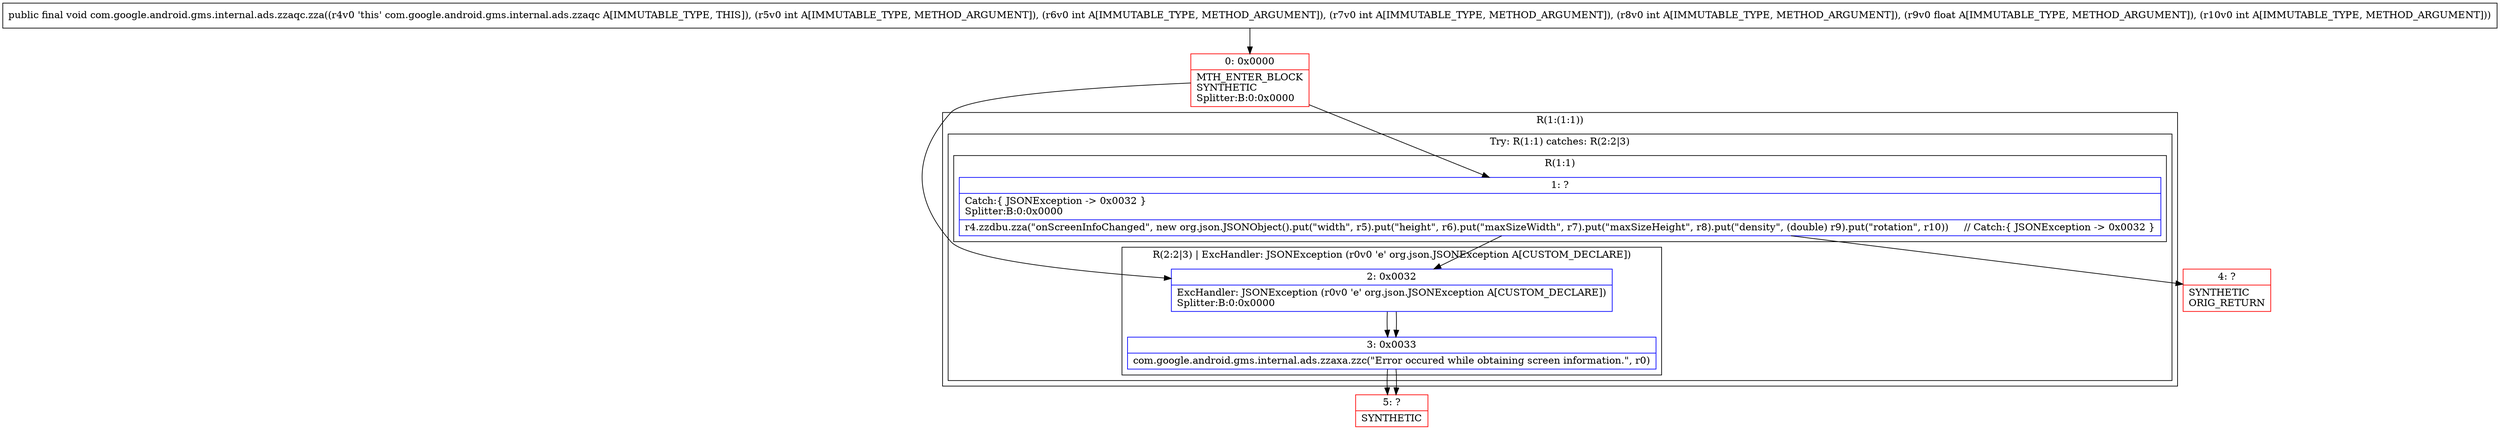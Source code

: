 digraph "CFG forcom.google.android.gms.internal.ads.zzaqc.zza(IIIIFI)V" {
subgraph cluster_Region_1360572663 {
label = "R(1:(1:1))";
node [shape=record,color=blue];
subgraph cluster_TryCatchRegion_592690767 {
label = "Try: R(1:1) catches: R(2:2|3)";
node [shape=record,color=blue];
subgraph cluster_Region_1397286752 {
label = "R(1:1)";
node [shape=record,color=blue];
Node_1 [shape=record,label="{1\:\ ?|Catch:\{ JSONException \-\> 0x0032 \}\lSplitter:B:0:0x0000\l|r4.zzdbu.zza(\"onScreenInfoChanged\", new org.json.JSONObject().put(\"width\", r5).put(\"height\", r6).put(\"maxSizeWidth\", r7).put(\"maxSizeHeight\", r8).put(\"density\", (double) r9).put(\"rotation\", r10))     \/\/ Catch:\{ JSONException \-\> 0x0032 \}\l}"];
}
subgraph cluster_Region_1046509871 {
label = "R(2:2|3) | ExcHandler: JSONException (r0v0 'e' org.json.JSONException A[CUSTOM_DECLARE])\l";
node [shape=record,color=blue];
Node_2 [shape=record,label="{2\:\ 0x0032|ExcHandler: JSONException (r0v0 'e' org.json.JSONException A[CUSTOM_DECLARE])\lSplitter:B:0:0x0000\l}"];
Node_3 [shape=record,label="{3\:\ 0x0033|com.google.android.gms.internal.ads.zzaxa.zzc(\"Error occured while obtaining screen information.\", r0)\l}"];
}
}
}
subgraph cluster_Region_1046509871 {
label = "R(2:2|3) | ExcHandler: JSONException (r0v0 'e' org.json.JSONException A[CUSTOM_DECLARE])\l";
node [shape=record,color=blue];
Node_2 [shape=record,label="{2\:\ 0x0032|ExcHandler: JSONException (r0v0 'e' org.json.JSONException A[CUSTOM_DECLARE])\lSplitter:B:0:0x0000\l}"];
Node_3 [shape=record,label="{3\:\ 0x0033|com.google.android.gms.internal.ads.zzaxa.zzc(\"Error occured while obtaining screen information.\", r0)\l}"];
}
Node_0 [shape=record,color=red,label="{0\:\ 0x0000|MTH_ENTER_BLOCK\lSYNTHETIC\lSplitter:B:0:0x0000\l}"];
Node_4 [shape=record,color=red,label="{4\:\ ?|SYNTHETIC\lORIG_RETURN\l}"];
Node_5 [shape=record,color=red,label="{5\:\ ?|SYNTHETIC\l}"];
MethodNode[shape=record,label="{public final void com.google.android.gms.internal.ads.zzaqc.zza((r4v0 'this' com.google.android.gms.internal.ads.zzaqc A[IMMUTABLE_TYPE, THIS]), (r5v0 int A[IMMUTABLE_TYPE, METHOD_ARGUMENT]), (r6v0 int A[IMMUTABLE_TYPE, METHOD_ARGUMENT]), (r7v0 int A[IMMUTABLE_TYPE, METHOD_ARGUMENT]), (r8v0 int A[IMMUTABLE_TYPE, METHOD_ARGUMENT]), (r9v0 float A[IMMUTABLE_TYPE, METHOD_ARGUMENT]), (r10v0 int A[IMMUTABLE_TYPE, METHOD_ARGUMENT])) }"];
MethodNode -> Node_0;
Node_1 -> Node_2;
Node_1 -> Node_4;
Node_2 -> Node_3;
Node_3 -> Node_5;
Node_2 -> Node_3;
Node_3 -> Node_5;
Node_0 -> Node_1;
Node_0 -> Node_2;
}

